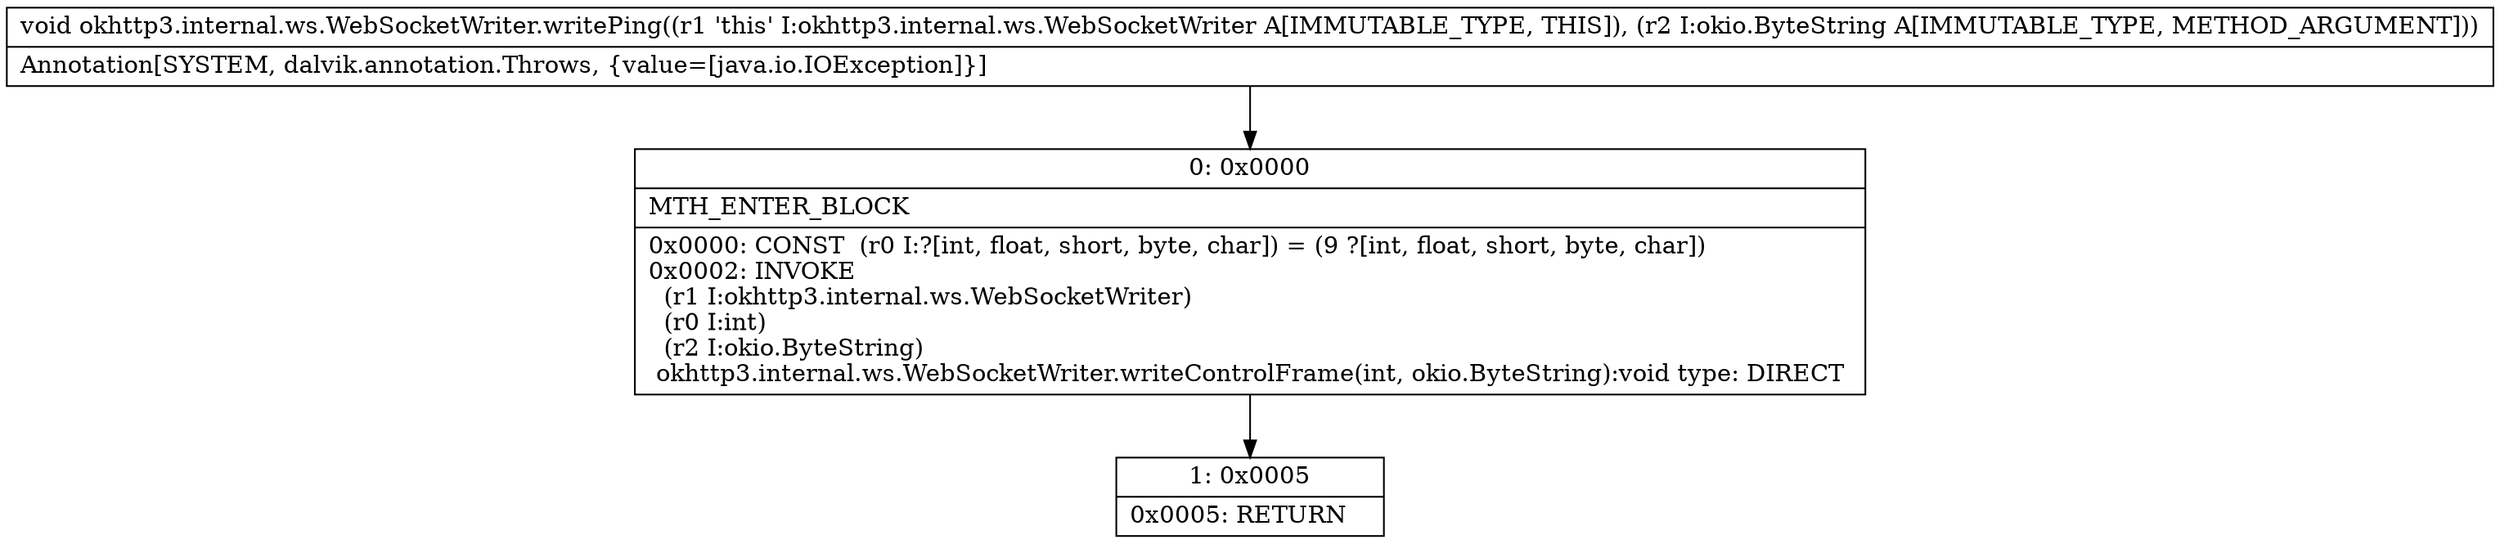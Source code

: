digraph "CFG forokhttp3.internal.ws.WebSocketWriter.writePing(Lokio\/ByteString;)V" {
Node_0 [shape=record,label="{0\:\ 0x0000|MTH_ENTER_BLOCK\l|0x0000: CONST  (r0 I:?[int, float, short, byte, char]) = (9 ?[int, float, short, byte, char]) \l0x0002: INVOKE  \l  (r1 I:okhttp3.internal.ws.WebSocketWriter)\l  (r0 I:int)\l  (r2 I:okio.ByteString)\l okhttp3.internal.ws.WebSocketWriter.writeControlFrame(int, okio.ByteString):void type: DIRECT \l}"];
Node_1 [shape=record,label="{1\:\ 0x0005|0x0005: RETURN   \l}"];
MethodNode[shape=record,label="{void okhttp3.internal.ws.WebSocketWriter.writePing((r1 'this' I:okhttp3.internal.ws.WebSocketWriter A[IMMUTABLE_TYPE, THIS]), (r2 I:okio.ByteString A[IMMUTABLE_TYPE, METHOD_ARGUMENT]))  | Annotation[SYSTEM, dalvik.annotation.Throws, \{value=[java.io.IOException]\}]\l}"];
MethodNode -> Node_0;
Node_0 -> Node_1;
}

